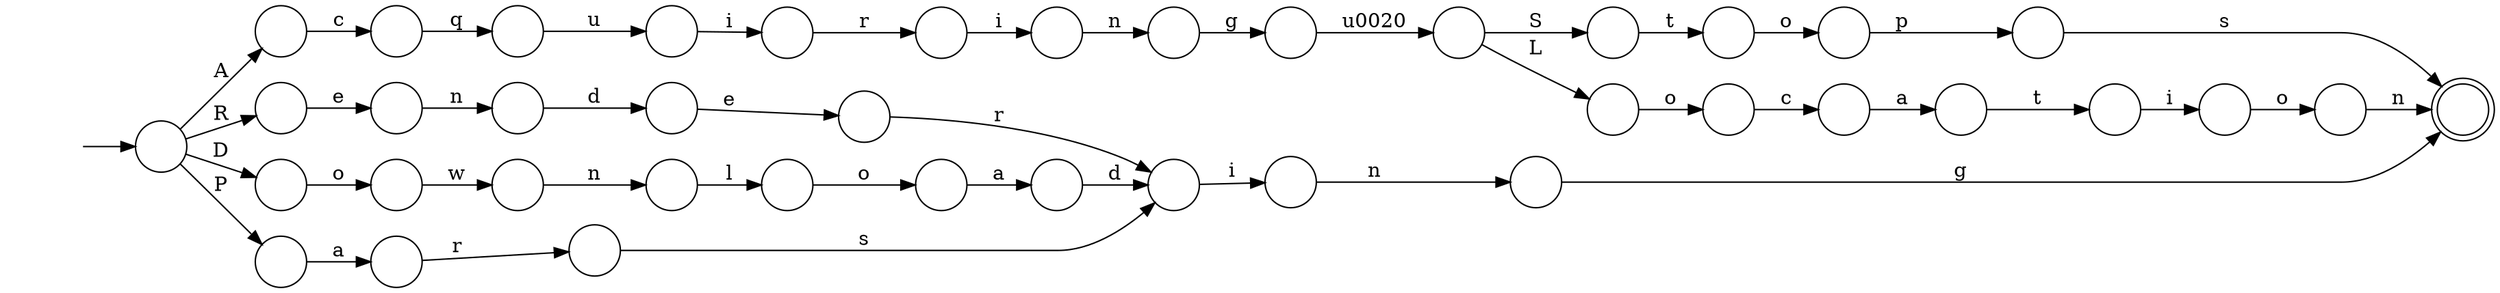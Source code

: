 digraph Automaton {
  rankdir = LR;
  0 [shape=circle,label=""];
  0 -> 31 [label="c"]
  1 [shape=circle,label=""];
  1 -> 29 [label="o"]
  2 [shape=circle,label=""];
  2 -> 4 [label="p"]
  3 [shape=circle,label=""];
  3 -> 23 [label="t"]
  4 [shape=circle,label=""];
  4 -> 8 [label="s"]
  5 [shape=circle,label=""];
  5 -> 33 [label="q"]
  6 [shape=circle,label=""];
  6 -> 20 [label="w"]
  7 [shape=circle,label=""];
  7 -> 5 [label="c"]
  8 [shape=doublecircle,label=""];
  9 [shape=circle,label=""];
  9 -> 16 [label="n"]
  10 [shape=circle,label=""];
  10 -> 19 [label="a"]
  11 [shape=circle,label=""];
  11 -> 14 [label="i"]
  12 [shape=circle,label=""];
  12 -> 10 [label="o"]
  13 [shape=circle,label=""];
  13 -> 9 [label="i"]
  14 [shape=circle,label=""];
  14 -> 13 [label="r"]
  15 [shape=circle,label=""];
  15 -> 35 [label="t"]
  16 [shape=circle,label=""];
  16 -> 17 [label="g"]
  17 [shape=circle,label=""];
  17 -> 28 [label="\u0020"]
  18 [shape=circle,label=""];
  18 -> 34 [label="n"]
  19 [shape=circle,label=""];
  19 -> 38 [label="d"]
  20 [shape=circle,label=""];
  20 -> 21 [label="n"]
  21 [shape=circle,label=""];
  21 -> 12 [label="l"]
  22 [shape=circle,label=""];
  22 -> 25 [label="r"]
  23 [shape=circle,label=""];
  23 -> 1 [label="i"]
  24 [shape=circle,label=""];
  initial [shape=plaintext,label=""];
  initial -> 24
  24 -> 40 [label="R"]
  24 -> 36 [label="D"]
  24 -> 7 [label="A"]
  24 -> 39 [label="P"]
  25 [shape=circle,label=""];
  25 -> 38 [label="s"]
  26 [shape=circle,label=""];
  26 -> 30 [label="n"]
  27 [shape=circle,label=""];
  27 -> 38 [label="r"]
  28 [shape=circle,label=""];
  28 -> 15 [label="S"]
  28 -> 32 [label="L"]
  29 [shape=circle,label=""];
  29 -> 8 [label="n"]
  30 [shape=circle,label=""];
  30 -> 8 [label="g"]
  31 [shape=circle,label=""];
  31 -> 3 [label="a"]
  32 [shape=circle,label=""];
  32 -> 0 [label="o"]
  33 [shape=circle,label=""];
  33 -> 11 [label="u"]
  34 [shape=circle,label=""];
  34 -> 37 [label="d"]
  35 [shape=circle,label=""];
  35 -> 2 [label="o"]
  36 [shape=circle,label=""];
  36 -> 6 [label="o"]
  37 [shape=circle,label=""];
  37 -> 27 [label="e"]
  38 [shape=circle,label=""];
  38 -> 26 [label="i"]
  39 [shape=circle,label=""];
  39 -> 22 [label="a"]
  40 [shape=circle,label=""];
  40 -> 18 [label="e"]
}
